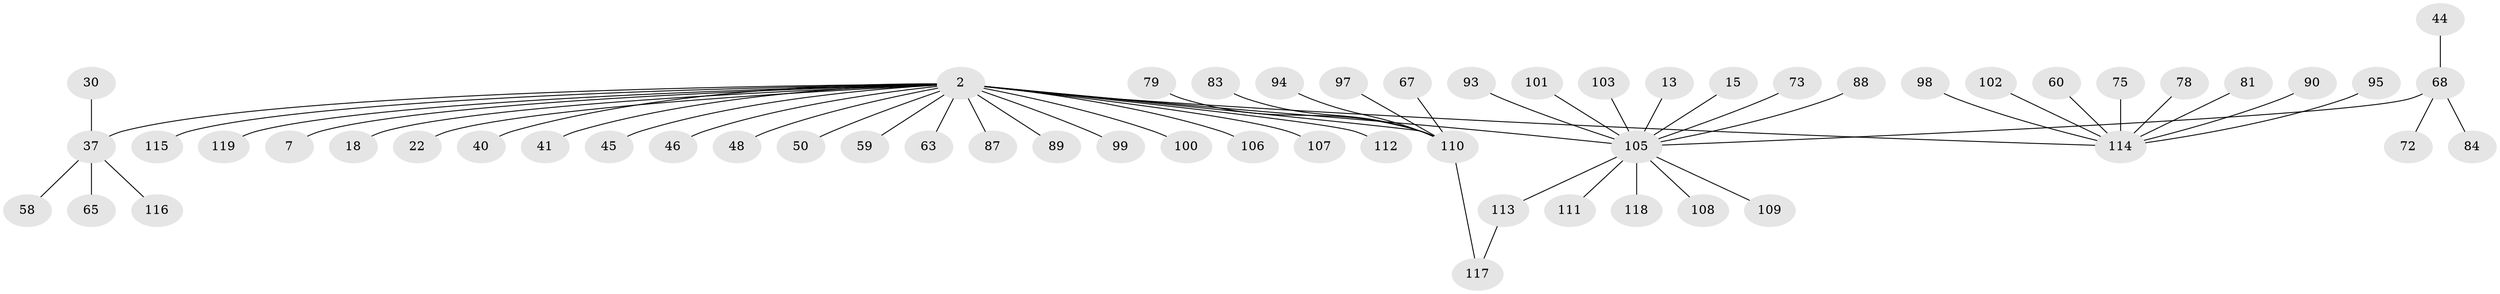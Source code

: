 // original degree distribution, {17: 0.008403361344537815, 33: 0.008403361344537815, 2: 0.16806722689075632, 5: 0.025210084033613446, 1: 0.6218487394957983, 3: 0.1092436974789916, 9: 0.008403361344537815, 7: 0.008403361344537815, 10: 0.008403361344537815, 6: 0.008403361344537815, 4: 0.025210084033613446}
// Generated by graph-tools (version 1.1) at 2025/46/03/09/25 04:46:48]
// undirected, 59 vertices, 59 edges
graph export_dot {
graph [start="1"]
  node [color=gray90,style=filled];
  2;
  7;
  13;
  15;
  18;
  22;
  30;
  37 [super="+24+33+16"];
  40;
  41;
  44;
  45 [super="+3"];
  46;
  48;
  50;
  58;
  59;
  60;
  63;
  65;
  67;
  68 [super="+39"];
  72;
  73;
  75 [super="+23"];
  78 [super="+29"];
  79;
  81;
  83;
  84;
  87 [super="+6"];
  88;
  89;
  90;
  93;
  94 [super="+76"];
  95;
  97;
  98;
  99;
  100 [super="+34+51+66+74+80+86+91+92"];
  101;
  102;
  103 [super="+56"];
  105 [super="+28+71+104"];
  106 [super="+38"];
  107;
  108;
  109;
  110 [super="+61+70+57"];
  111;
  112 [super="+32+43+69"];
  113 [super="+5+21+85+96"];
  114 [super="+54+27+9"];
  115;
  116;
  117;
  118;
  119;
  2 -- 7;
  2 -- 18;
  2 -- 22;
  2 -- 40;
  2 -- 41;
  2 -- 46;
  2 -- 48;
  2 -- 50;
  2 -- 59;
  2 -- 63;
  2 -- 89;
  2 -- 99;
  2 -- 107;
  2 -- 115;
  2 -- 119;
  2 -- 37 [weight=2];
  2 -- 112;
  2 -- 114 [weight=2];
  2 -- 45;
  2 -- 87;
  2 -- 100;
  2 -- 105 [weight=3];
  2 -- 106;
  2 -- 110 [weight=3];
  13 -- 105;
  15 -- 105;
  30 -- 37;
  37 -- 65;
  37 -- 116;
  37 -- 58;
  44 -- 68;
  60 -- 114;
  67 -- 110;
  68 -- 84;
  68 -- 72;
  68 -- 105 [weight=2];
  73 -- 105;
  75 -- 114 [weight=2];
  78 -- 114;
  79 -- 110;
  81 -- 114;
  83 -- 110;
  88 -- 105;
  90 -- 114;
  93 -- 105;
  94 -- 110;
  95 -- 114;
  97 -- 110;
  98 -- 114;
  101 -- 105;
  102 -- 114;
  103 -- 105;
  105 -- 108;
  105 -- 109;
  105 -- 111;
  105 -- 113;
  105 -- 118;
  110 -- 117;
  113 -- 117;
}
